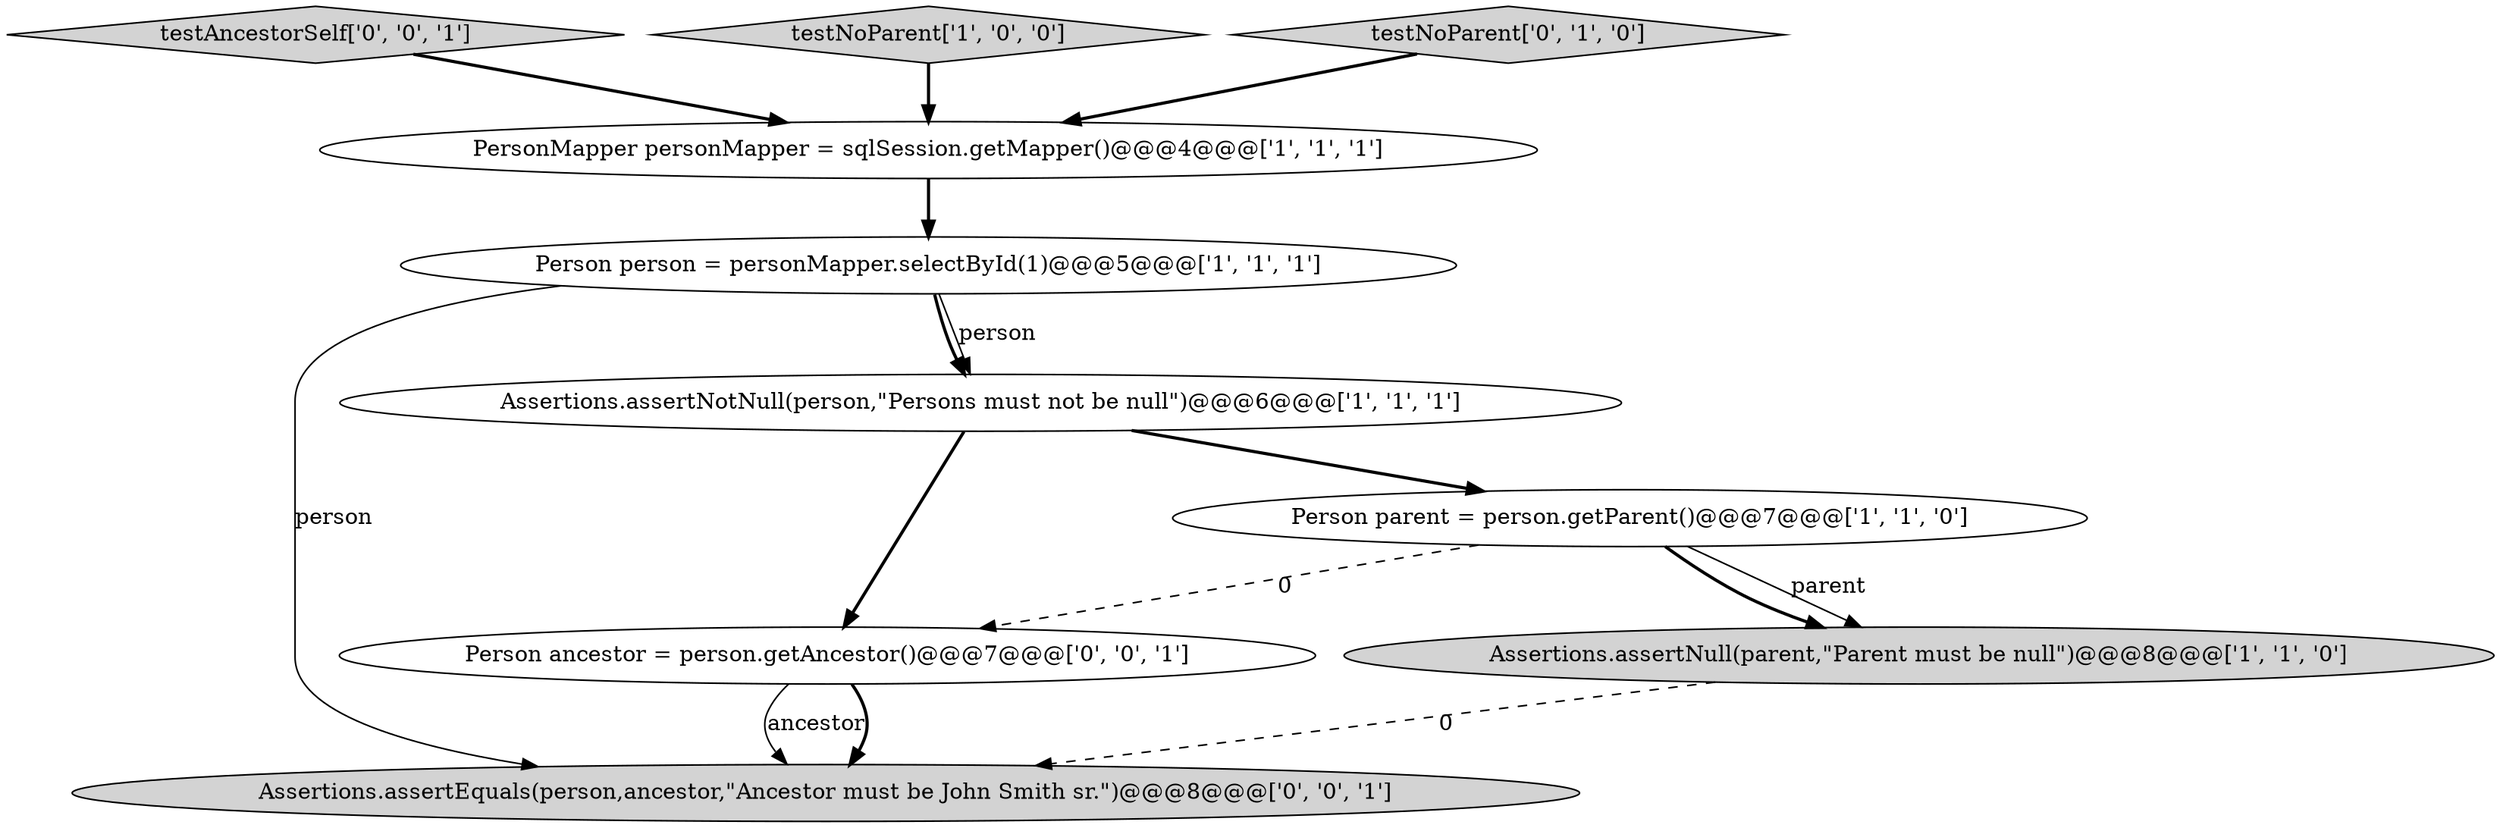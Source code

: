 digraph {
1 [style = filled, label = "Person parent = person.getParent()@@@7@@@['1', '1', '0']", fillcolor = white, shape = ellipse image = "AAA0AAABBB1BBB"];
8 [style = filled, label = "Assertions.assertEquals(person,ancestor,\"Ancestor must be John Smith sr.\")@@@8@@@['0', '0', '1']", fillcolor = lightgray, shape = ellipse image = "AAA0AAABBB3BBB"];
0 [style = filled, label = "Person person = personMapper.selectById(1)@@@5@@@['1', '1', '1']", fillcolor = white, shape = ellipse image = "AAA0AAABBB1BBB"];
7 [style = filled, label = "Person ancestor = person.getAncestor()@@@7@@@['0', '0', '1']", fillcolor = white, shape = ellipse image = "AAA0AAABBB3BBB"];
9 [style = filled, label = "testAncestorSelf['0', '0', '1']", fillcolor = lightgray, shape = diamond image = "AAA0AAABBB3BBB"];
5 [style = filled, label = "testNoParent['1', '0', '0']", fillcolor = lightgray, shape = diamond image = "AAA0AAABBB1BBB"];
6 [style = filled, label = "testNoParent['0', '1', '0']", fillcolor = lightgray, shape = diamond image = "AAA0AAABBB2BBB"];
4 [style = filled, label = "PersonMapper personMapper = sqlSession.getMapper()@@@4@@@['1', '1', '1']", fillcolor = white, shape = ellipse image = "AAA0AAABBB1BBB"];
3 [style = filled, label = "Assertions.assertNotNull(person,\"Persons must not be null\")@@@6@@@['1', '1', '1']", fillcolor = white, shape = ellipse image = "AAA0AAABBB1BBB"];
2 [style = filled, label = "Assertions.assertNull(parent,\"Parent must be null\")@@@8@@@['1', '1', '0']", fillcolor = lightgray, shape = ellipse image = "AAA0AAABBB1BBB"];
0->3 [style = bold, label=""];
1->2 [style = solid, label="parent"];
7->8 [style = solid, label="ancestor"];
6->4 [style = bold, label=""];
1->2 [style = bold, label=""];
0->3 [style = solid, label="person"];
1->7 [style = dashed, label="0"];
3->1 [style = bold, label=""];
3->7 [style = bold, label=""];
7->8 [style = bold, label=""];
2->8 [style = dashed, label="0"];
5->4 [style = bold, label=""];
9->4 [style = bold, label=""];
4->0 [style = bold, label=""];
0->8 [style = solid, label="person"];
}
